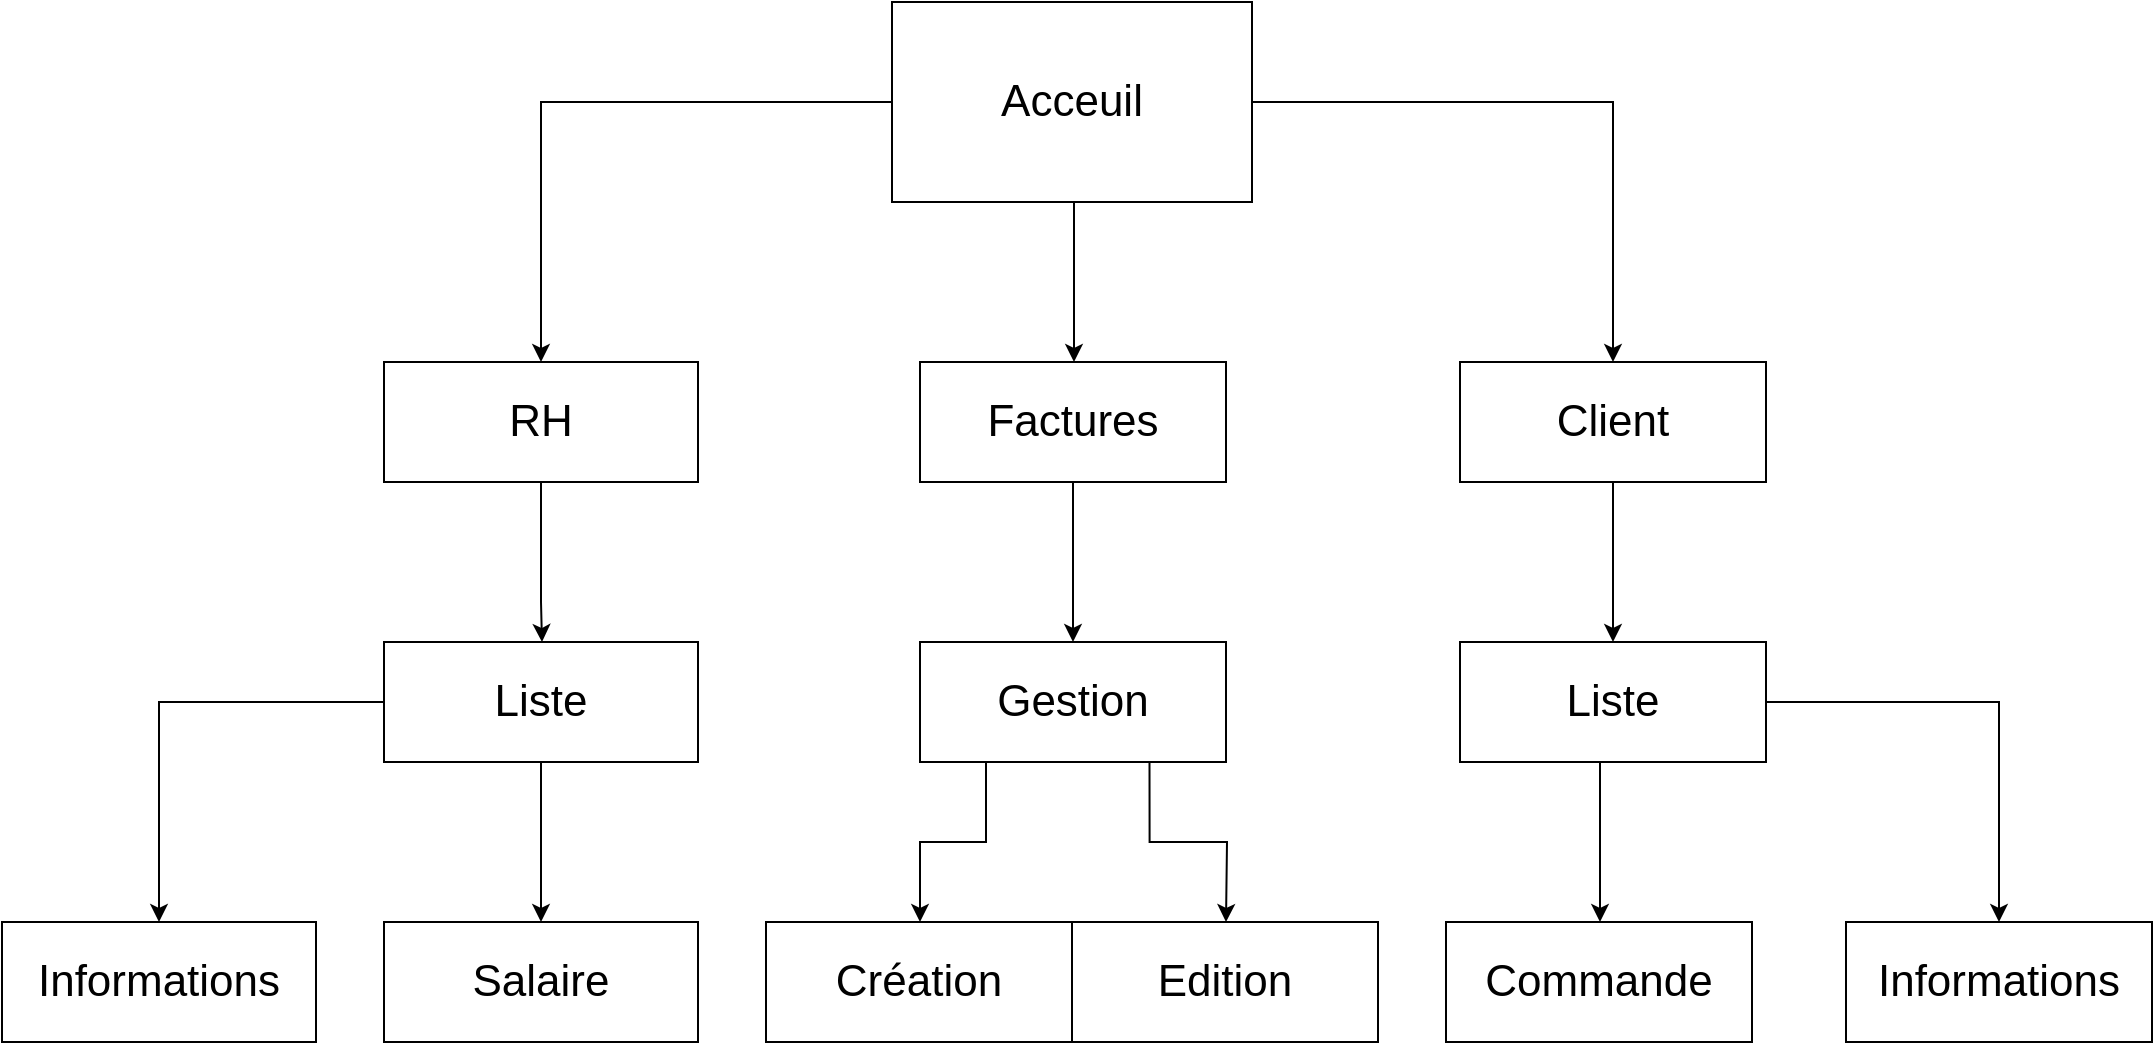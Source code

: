 <mxfile version="11.2.5" type="device" pages="1"><diagram id="6nB705TmAVPnmnBHRQDM" name="Page-1"><mxGraphModel dx="1851" dy="595" grid="1" gridSize="10" guides="1" tooltips="1" connect="1" arrows="1" fold="1" page="1" pageScale="1" pageWidth="827" pageHeight="1169" math="0" shadow="0"><root><mxCell id="0"/><mxCell id="1" parent="0"/><mxCell id="pziMl3_uJCgETyREzdie-4" value="" style="edgeStyle=orthogonalEdgeStyle;rounded=0;orthogonalLoop=1;jettySize=auto;html=1;" edge="1" parent="1" source="pziMl3_uJCgETyREzdie-1" target="pziMl3_uJCgETyREzdie-3"><mxGeometry relative="1" as="geometry"><Array as="points"><mxPoint x="414" y="140"/><mxPoint x="414" y="140"/></Array></mxGeometry></mxCell><mxCell id="pziMl3_uJCgETyREzdie-12" value="" style="edgeStyle=orthogonalEdgeStyle;rounded=0;orthogonalLoop=1;jettySize=auto;html=1;" edge="1" parent="1" source="pziMl3_uJCgETyREzdie-1" target="pziMl3_uJCgETyREzdie-11"><mxGeometry relative="1" as="geometry"/></mxCell><mxCell id="pziMl3_uJCgETyREzdie-18" value="" style="edgeStyle=orthogonalEdgeStyle;rounded=0;orthogonalLoop=1;jettySize=auto;html=1;" edge="1" parent="1" source="pziMl3_uJCgETyREzdie-1" target="pziMl3_uJCgETyREzdie-17"><mxGeometry relative="1" as="geometry"/></mxCell><mxCell id="pziMl3_uJCgETyREzdie-1" value="&lt;font style=&quot;font-size: 22px&quot;&gt;Acceuil&lt;/font&gt;" style="rounded=0;whiteSpace=wrap;html=1;" vertex="1" parent="1"><mxGeometry x="323" y="20" width="180" height="100" as="geometry"/></mxCell><mxCell id="pziMl3_uJCgETyREzdie-21" value="" style="edgeStyle=orthogonalEdgeStyle;rounded=0;orthogonalLoop=1;jettySize=auto;html=1;" edge="1" parent="1" source="pziMl3_uJCgETyREzdie-17" target="pziMl3_uJCgETyREzdie-20"><mxGeometry relative="1" as="geometry"/></mxCell><mxCell id="pziMl3_uJCgETyREzdie-17" value="&lt;font style=&quot;font-size: 22px&quot;&gt;Client&lt;/font&gt;" style="rounded=0;whiteSpace=wrap;html=1;" vertex="1" parent="1"><mxGeometry x="607" y="200" width="153" height="60" as="geometry"/></mxCell><mxCell id="pziMl3_uJCgETyREzdie-23" value="" style="edgeStyle=orthogonalEdgeStyle;rounded=0;orthogonalLoop=1;jettySize=auto;html=1;" edge="1" parent="1" source="pziMl3_uJCgETyREzdie-20" target="pziMl3_uJCgETyREzdie-22"><mxGeometry relative="1" as="geometry"><Array as="points"><mxPoint x="677" y="420"/><mxPoint x="677" y="420"/></Array></mxGeometry></mxCell><mxCell id="pziMl3_uJCgETyREzdie-25" value="" style="edgeStyle=orthogonalEdgeStyle;rounded=0;orthogonalLoop=1;jettySize=auto;html=1;" edge="1" parent="1" source="pziMl3_uJCgETyREzdie-20" target="pziMl3_uJCgETyREzdie-24"><mxGeometry relative="1" as="geometry"/></mxCell><mxCell id="pziMl3_uJCgETyREzdie-20" value="&lt;font style=&quot;font-size: 22px&quot;&gt;Liste&lt;/font&gt;" style="rounded=0;whiteSpace=wrap;html=1;" vertex="1" parent="1"><mxGeometry x="607" y="340" width="153" height="60" as="geometry"/></mxCell><mxCell id="pziMl3_uJCgETyREzdie-24" value="&lt;font style=&quot;font-size: 22px&quot;&gt;Informations&lt;/font&gt;" style="rounded=0;whiteSpace=wrap;html=1;" vertex="1" parent="1"><mxGeometry x="800" y="480" width="153" height="60" as="geometry"/></mxCell><mxCell id="pziMl3_uJCgETyREzdie-22" value="&lt;font style=&quot;font-size: 22px&quot;&gt;Commande&lt;/font&gt;" style="rounded=0;whiteSpace=wrap;html=1;" vertex="1" parent="1"><mxGeometry x="600" y="480" width="153" height="60" as="geometry"/></mxCell><mxCell id="pziMl3_uJCgETyREzdie-14" value="" style="edgeStyle=orthogonalEdgeStyle;rounded=0;orthogonalLoop=1;jettySize=auto;html=1;" edge="1" parent="1" source="pziMl3_uJCgETyREzdie-11" target="pziMl3_uJCgETyREzdie-13"><mxGeometry relative="1" as="geometry"><Array as="points"><mxPoint x="148" y="320"/><mxPoint x="148" y="320"/></Array></mxGeometry></mxCell><mxCell id="pziMl3_uJCgETyREzdie-11" value="&lt;font style=&quot;font-size: 22px&quot;&gt;RH&lt;/font&gt;" style="rounded=0;whiteSpace=wrap;html=1;" vertex="1" parent="1"><mxGeometry x="69" y="200" width="157" height="60" as="geometry"/></mxCell><mxCell id="pziMl3_uJCgETyREzdie-31" value="" style="edgeStyle=orthogonalEdgeStyle;rounded=0;orthogonalLoop=1;jettySize=auto;html=1;" edge="1" parent="1" source="pziMl3_uJCgETyREzdie-13" target="pziMl3_uJCgETyREzdie-30"><mxGeometry relative="1" as="geometry"/></mxCell><mxCell id="pziMl3_uJCgETyREzdie-33" value="" style="edgeStyle=orthogonalEdgeStyle;rounded=0;orthogonalLoop=1;jettySize=auto;html=1;" edge="1" parent="1" source="pziMl3_uJCgETyREzdie-13" target="pziMl3_uJCgETyREzdie-32"><mxGeometry relative="1" as="geometry"/></mxCell><mxCell id="pziMl3_uJCgETyREzdie-13" value="&lt;span style=&quot;font-size: 22px&quot;&gt;Liste&lt;/span&gt;" style="rounded=0;whiteSpace=wrap;html=1;" vertex="1" parent="1"><mxGeometry x="69" y="340" width="157" height="60" as="geometry"/></mxCell><mxCell id="pziMl3_uJCgETyREzdie-32" value="&lt;span style=&quot;font-size: 22px&quot;&gt;Informations&lt;/span&gt;" style="rounded=0;whiteSpace=wrap;html=1;" vertex="1" parent="1"><mxGeometry x="-122" y="480" width="157" height="60" as="geometry"/></mxCell><mxCell id="pziMl3_uJCgETyREzdie-30" value="&lt;span style=&quot;font-size: 22px&quot;&gt;Salaire&lt;/span&gt;" style="rounded=0;whiteSpace=wrap;html=1;" vertex="1" parent="1"><mxGeometry x="69" y="480" width="157" height="60" as="geometry"/></mxCell><mxCell id="pziMl3_uJCgETyREzdie-6" value="" style="edgeStyle=orthogonalEdgeStyle;rounded=0;orthogonalLoop=1;jettySize=auto;html=1;" edge="1" parent="1" source="pziMl3_uJCgETyREzdie-3" target="pziMl3_uJCgETyREzdie-5"><mxGeometry relative="1" as="geometry"><Array as="points"><mxPoint x="413" y="350"/><mxPoint x="413" y="350"/></Array></mxGeometry></mxCell><mxCell id="pziMl3_uJCgETyREzdie-3" value="&lt;font style=&quot;font-size: 22px&quot;&gt;Factures&lt;/font&gt;" style="rounded=0;whiteSpace=wrap;html=1;" vertex="1" parent="1"><mxGeometry x="337" y="200" width="153" height="60" as="geometry"/></mxCell><mxCell id="pziMl3_uJCgETyREzdie-27" value="" style="edgeStyle=orthogonalEdgeStyle;rounded=0;orthogonalLoop=1;jettySize=auto;html=1;" edge="1" parent="1" source="pziMl3_uJCgETyREzdie-5" target="pziMl3_uJCgETyREzdie-26"><mxGeometry relative="1" as="geometry"><Array as="points"><mxPoint x="370" y="440"/><mxPoint x="337" y="440"/></Array></mxGeometry></mxCell><mxCell id="pziMl3_uJCgETyREzdie-28" style="edgeStyle=orthogonalEdgeStyle;rounded=0;orthogonalLoop=1;jettySize=auto;html=1;exitX=0.75;exitY=1;exitDx=0;exitDy=0;" edge="1" parent="1" source="pziMl3_uJCgETyREzdie-5"><mxGeometry relative="1" as="geometry"><mxPoint x="490" y="480" as="targetPoint"/></mxGeometry></mxCell><mxCell id="pziMl3_uJCgETyREzdie-5" value="&lt;font style=&quot;font-size: 22px&quot;&gt;Gestion&lt;/font&gt;" style="rounded=0;whiteSpace=wrap;html=1;" vertex="1" parent="1"><mxGeometry x="337" y="340" width="153" height="60" as="geometry"/></mxCell><mxCell id="pziMl3_uJCgETyREzdie-26" value="&lt;font style=&quot;font-size: 22px&quot;&gt;Création&lt;/font&gt;" style="rounded=0;whiteSpace=wrap;html=1;" vertex="1" parent="1"><mxGeometry x="260" y="480" width="153" height="60" as="geometry"/></mxCell><mxCell id="pziMl3_uJCgETyREzdie-29" value="&lt;font style=&quot;font-size: 22px&quot;&gt;Edition&lt;/font&gt;" style="rounded=0;whiteSpace=wrap;html=1;" vertex="1" parent="1"><mxGeometry x="413" y="480" width="153" height="60" as="geometry"/></mxCell></root></mxGraphModel></diagram></mxfile>